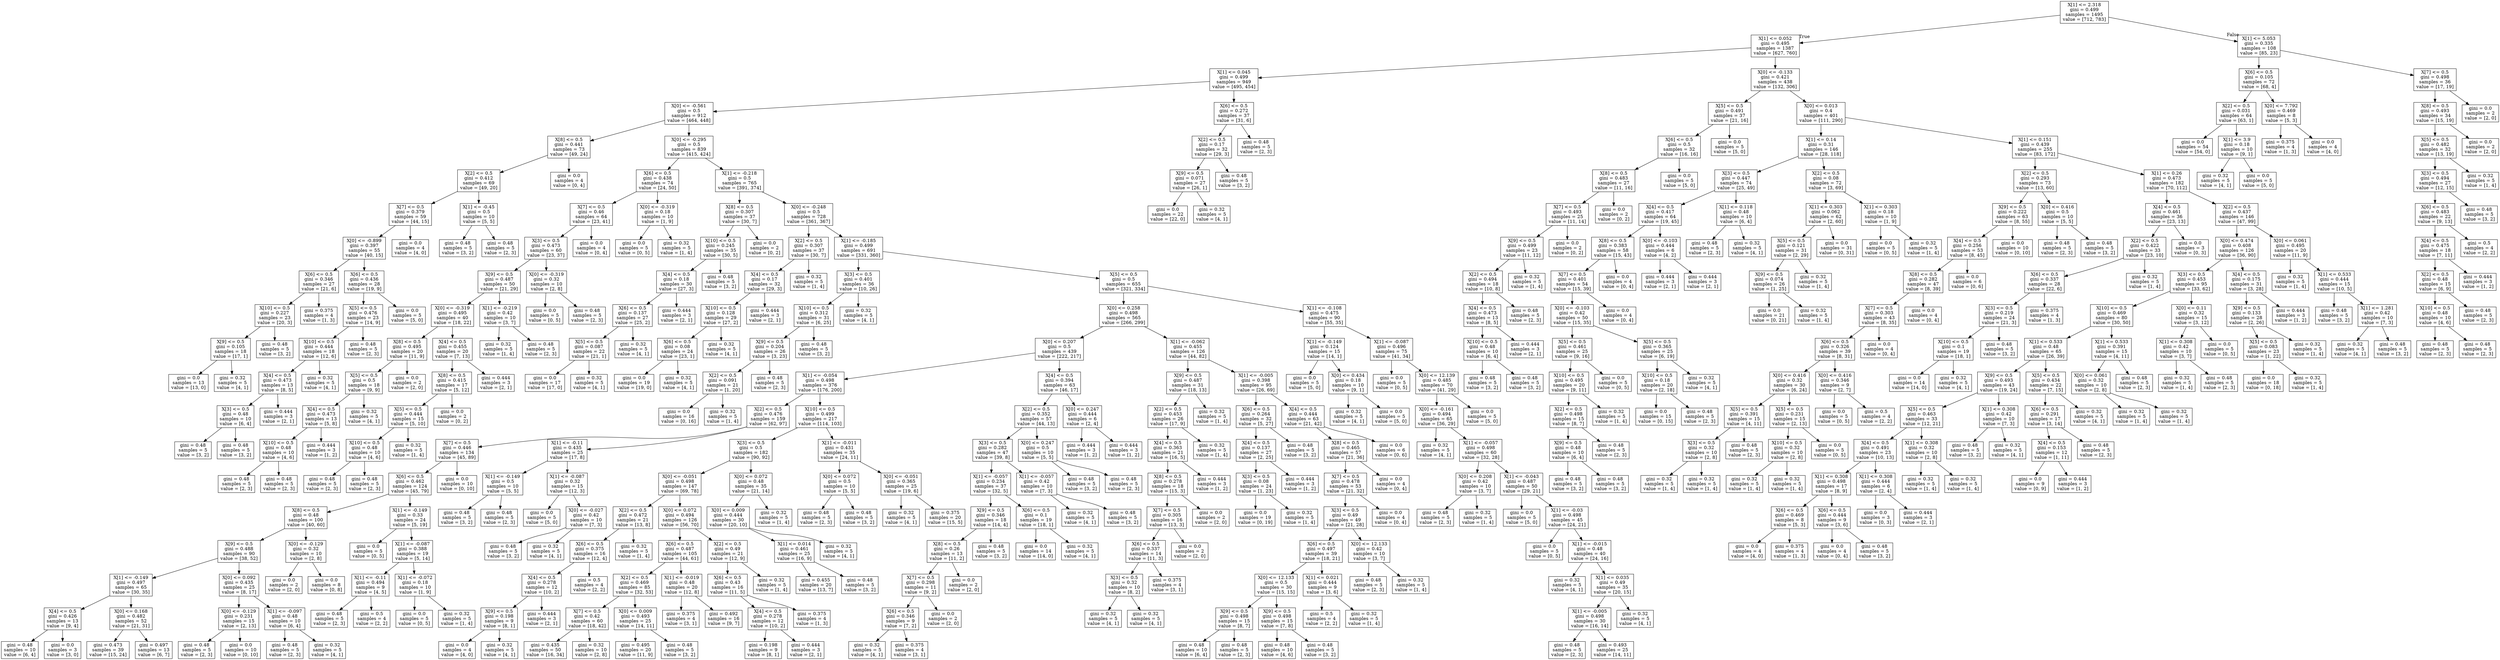 digraph Tree {
node [shape=box] ;
0 [label="X[1] <= 2.318\ngini = 0.499\nsamples = 1495\nvalue = [712, 783]"] ;
1 [label="X[1] <= 0.052\ngini = 0.495\nsamples = 1387\nvalue = [627, 760]"] ;
0 -> 1 [labeldistance=2.5, labelangle=45, headlabel="True"] ;
2 [label="X[1] <= 0.045\ngini = 0.499\nsamples = 949\nvalue = [495, 454]"] ;
1 -> 2 ;
3 [label="X[0] <= -0.561\ngini = 0.5\nsamples = 912\nvalue = [464, 448]"] ;
2 -> 3 ;
4 [label="X[8] <= 0.5\ngini = 0.441\nsamples = 73\nvalue = [49, 24]"] ;
3 -> 4 ;
5 [label="X[2] <= 0.5\ngini = 0.412\nsamples = 69\nvalue = [49, 20]"] ;
4 -> 5 ;
6 [label="X[7] <= 0.5\ngini = 0.379\nsamples = 59\nvalue = [44, 15]"] ;
5 -> 6 ;
7 [label="X[0] <= -0.899\ngini = 0.397\nsamples = 55\nvalue = [40, 15]"] ;
6 -> 7 ;
8 [label="X[6] <= 0.5\ngini = 0.346\nsamples = 27\nvalue = [21, 6]"] ;
7 -> 8 ;
9 [label="X[10] <= 0.5\ngini = 0.227\nsamples = 23\nvalue = [20, 3]"] ;
8 -> 9 ;
10 [label="X[9] <= 0.5\ngini = 0.105\nsamples = 18\nvalue = [17, 1]"] ;
9 -> 10 ;
11 [label="gini = 0.0\nsamples = 13\nvalue = [13, 0]"] ;
10 -> 11 ;
12 [label="gini = 0.32\nsamples = 5\nvalue = [4, 1]"] ;
10 -> 12 ;
13 [label="gini = 0.48\nsamples = 5\nvalue = [3, 2]"] ;
9 -> 13 ;
14 [label="gini = 0.375\nsamples = 4\nvalue = [1, 3]"] ;
8 -> 14 ;
15 [label="X[6] <= 0.5\ngini = 0.436\nsamples = 28\nvalue = [19, 9]"] ;
7 -> 15 ;
16 [label="X[5] <= 0.5\ngini = 0.476\nsamples = 23\nvalue = [14, 9]"] ;
15 -> 16 ;
17 [label="X[10] <= 0.5\ngini = 0.444\nsamples = 18\nvalue = [12, 6]"] ;
16 -> 17 ;
18 [label="X[4] <= 0.5\ngini = 0.473\nsamples = 13\nvalue = [8, 5]"] ;
17 -> 18 ;
19 [label="X[3] <= 0.5\ngini = 0.48\nsamples = 10\nvalue = [6, 4]"] ;
18 -> 19 ;
20 [label="gini = 0.48\nsamples = 5\nvalue = [3, 2]"] ;
19 -> 20 ;
21 [label="gini = 0.48\nsamples = 5\nvalue = [3, 2]"] ;
19 -> 21 ;
22 [label="gini = 0.444\nsamples = 3\nvalue = [2, 1]"] ;
18 -> 22 ;
23 [label="gini = 0.32\nsamples = 5\nvalue = [4, 1]"] ;
17 -> 23 ;
24 [label="gini = 0.48\nsamples = 5\nvalue = [2, 3]"] ;
16 -> 24 ;
25 [label="gini = 0.0\nsamples = 5\nvalue = [5, 0]"] ;
15 -> 25 ;
26 [label="gini = 0.0\nsamples = 4\nvalue = [4, 0]"] ;
6 -> 26 ;
27 [label="X[1] <= -0.45\ngini = 0.5\nsamples = 10\nvalue = [5, 5]"] ;
5 -> 27 ;
28 [label="gini = 0.48\nsamples = 5\nvalue = [3, 2]"] ;
27 -> 28 ;
29 [label="gini = 0.48\nsamples = 5\nvalue = [2, 3]"] ;
27 -> 29 ;
30 [label="gini = 0.0\nsamples = 4\nvalue = [0, 4]"] ;
4 -> 30 ;
31 [label="X[0] <= -0.295\ngini = 0.5\nsamples = 839\nvalue = [415, 424]"] ;
3 -> 31 ;
32 [label="X[6] <= 0.5\ngini = 0.438\nsamples = 74\nvalue = [24, 50]"] ;
31 -> 32 ;
33 [label="X[7] <= 0.5\ngini = 0.46\nsamples = 64\nvalue = [23, 41]"] ;
32 -> 33 ;
34 [label="X[3] <= 0.5\ngini = 0.473\nsamples = 60\nvalue = [23, 37]"] ;
33 -> 34 ;
35 [label="X[9] <= 0.5\ngini = 0.487\nsamples = 50\nvalue = [21, 29]"] ;
34 -> 35 ;
36 [label="X[0] <= -0.319\ngini = 0.495\nsamples = 40\nvalue = [18, 22]"] ;
35 -> 36 ;
37 [label="X[8] <= 0.5\ngini = 0.495\nsamples = 20\nvalue = [11, 9]"] ;
36 -> 37 ;
38 [label="X[5] <= 0.5\ngini = 0.5\nsamples = 18\nvalue = [9, 9]"] ;
37 -> 38 ;
39 [label="X[4] <= 0.5\ngini = 0.473\nsamples = 13\nvalue = [5, 8]"] ;
38 -> 39 ;
40 [label="X[10] <= 0.5\ngini = 0.48\nsamples = 10\nvalue = [4, 6]"] ;
39 -> 40 ;
41 [label="gini = 0.48\nsamples = 5\nvalue = [2, 3]"] ;
40 -> 41 ;
42 [label="gini = 0.48\nsamples = 5\nvalue = [2, 3]"] ;
40 -> 42 ;
43 [label="gini = 0.444\nsamples = 3\nvalue = [1, 2]"] ;
39 -> 43 ;
44 [label="gini = 0.32\nsamples = 5\nvalue = [4, 1]"] ;
38 -> 44 ;
45 [label="gini = 0.0\nsamples = 2\nvalue = [2, 0]"] ;
37 -> 45 ;
46 [label="X[4] <= 0.5\ngini = 0.455\nsamples = 20\nvalue = [7, 13]"] ;
36 -> 46 ;
47 [label="X[8] <= 0.5\ngini = 0.415\nsamples = 17\nvalue = [5, 12]"] ;
46 -> 47 ;
48 [label="X[5] <= 0.5\ngini = 0.444\nsamples = 15\nvalue = [5, 10]"] ;
47 -> 48 ;
49 [label="X[10] <= 0.5\ngini = 0.48\nsamples = 10\nvalue = [4, 6]"] ;
48 -> 49 ;
50 [label="gini = 0.48\nsamples = 5\nvalue = [2, 3]"] ;
49 -> 50 ;
51 [label="gini = 0.48\nsamples = 5\nvalue = [2, 3]"] ;
49 -> 51 ;
52 [label="gini = 0.32\nsamples = 5\nvalue = [1, 4]"] ;
48 -> 52 ;
53 [label="gini = 0.0\nsamples = 2\nvalue = [0, 2]"] ;
47 -> 53 ;
54 [label="gini = 0.444\nsamples = 3\nvalue = [2, 1]"] ;
46 -> 54 ;
55 [label="X[1] <= -0.219\ngini = 0.42\nsamples = 10\nvalue = [3, 7]"] ;
35 -> 55 ;
56 [label="gini = 0.32\nsamples = 5\nvalue = [1, 4]"] ;
55 -> 56 ;
57 [label="gini = 0.48\nsamples = 5\nvalue = [2, 3]"] ;
55 -> 57 ;
58 [label="X[0] <= -0.319\ngini = 0.32\nsamples = 10\nvalue = [2, 8]"] ;
34 -> 58 ;
59 [label="gini = 0.0\nsamples = 5\nvalue = [0, 5]"] ;
58 -> 59 ;
60 [label="gini = 0.48\nsamples = 5\nvalue = [2, 3]"] ;
58 -> 60 ;
61 [label="gini = 0.0\nsamples = 4\nvalue = [0, 4]"] ;
33 -> 61 ;
62 [label="X[0] <= -0.319\ngini = 0.18\nsamples = 10\nvalue = [1, 9]"] ;
32 -> 62 ;
63 [label="gini = 0.0\nsamples = 5\nvalue = [0, 5]"] ;
62 -> 63 ;
64 [label="gini = 0.32\nsamples = 5\nvalue = [1, 4]"] ;
62 -> 64 ;
65 [label="X[1] <= -0.218\ngini = 0.5\nsamples = 765\nvalue = [391, 374]"] ;
31 -> 65 ;
66 [label="X[8] <= 0.5\ngini = 0.307\nsamples = 37\nvalue = [30, 7]"] ;
65 -> 66 ;
67 [label="X[10] <= 0.5\ngini = 0.245\nsamples = 35\nvalue = [30, 5]"] ;
66 -> 67 ;
68 [label="X[4] <= 0.5\ngini = 0.18\nsamples = 30\nvalue = [27, 3]"] ;
67 -> 68 ;
69 [label="X[6] <= 0.5\ngini = 0.137\nsamples = 27\nvalue = [25, 2]"] ;
68 -> 69 ;
70 [label="X[5] <= 0.5\ngini = 0.087\nsamples = 22\nvalue = [21, 1]"] ;
69 -> 70 ;
71 [label="gini = 0.0\nsamples = 17\nvalue = [17, 0]"] ;
70 -> 71 ;
72 [label="gini = 0.32\nsamples = 5\nvalue = [4, 1]"] ;
70 -> 72 ;
73 [label="gini = 0.32\nsamples = 5\nvalue = [4, 1]"] ;
69 -> 73 ;
74 [label="gini = 0.444\nsamples = 3\nvalue = [2, 1]"] ;
68 -> 74 ;
75 [label="gini = 0.48\nsamples = 5\nvalue = [3, 2]"] ;
67 -> 75 ;
76 [label="gini = 0.0\nsamples = 2\nvalue = [0, 2]"] ;
66 -> 76 ;
77 [label="X[0] <= -0.248\ngini = 0.5\nsamples = 728\nvalue = [361, 367]"] ;
65 -> 77 ;
78 [label="X[2] <= 0.5\ngini = 0.307\nsamples = 37\nvalue = [30, 7]"] ;
77 -> 78 ;
79 [label="X[4] <= 0.5\ngini = 0.17\nsamples = 32\nvalue = [29, 3]"] ;
78 -> 79 ;
80 [label="X[10] <= 0.5\ngini = 0.128\nsamples = 29\nvalue = [27, 2]"] ;
79 -> 80 ;
81 [label="X[6] <= 0.5\ngini = 0.08\nsamples = 24\nvalue = [23, 1]"] ;
80 -> 81 ;
82 [label="gini = 0.0\nsamples = 19\nvalue = [19, 0]"] ;
81 -> 82 ;
83 [label="gini = 0.32\nsamples = 5\nvalue = [4, 1]"] ;
81 -> 83 ;
84 [label="gini = 0.32\nsamples = 5\nvalue = [4, 1]"] ;
80 -> 84 ;
85 [label="gini = 0.444\nsamples = 3\nvalue = [2, 1]"] ;
79 -> 85 ;
86 [label="gini = 0.32\nsamples = 5\nvalue = [1, 4]"] ;
78 -> 86 ;
87 [label="X[1] <= -0.185\ngini = 0.499\nsamples = 691\nvalue = [331, 360]"] ;
77 -> 87 ;
88 [label="X[3] <= 0.5\ngini = 0.401\nsamples = 36\nvalue = [10, 26]"] ;
87 -> 88 ;
89 [label="X[10] <= 0.5\ngini = 0.312\nsamples = 31\nvalue = [6, 25]"] ;
88 -> 89 ;
90 [label="X[9] <= 0.5\ngini = 0.204\nsamples = 26\nvalue = [3, 23]"] ;
89 -> 90 ;
91 [label="X[2] <= 0.5\ngini = 0.091\nsamples = 21\nvalue = [1, 20]"] ;
90 -> 91 ;
92 [label="gini = 0.0\nsamples = 16\nvalue = [0, 16]"] ;
91 -> 92 ;
93 [label="gini = 0.32\nsamples = 5\nvalue = [1, 4]"] ;
91 -> 93 ;
94 [label="gini = 0.48\nsamples = 5\nvalue = [2, 3]"] ;
90 -> 94 ;
95 [label="gini = 0.48\nsamples = 5\nvalue = [3, 2]"] ;
89 -> 95 ;
96 [label="gini = 0.32\nsamples = 5\nvalue = [4, 1]"] ;
88 -> 96 ;
97 [label="X[5] <= 0.5\ngini = 0.5\nsamples = 655\nvalue = [321, 334]"] ;
87 -> 97 ;
98 [label="X[0] <= 0.258\ngini = 0.498\nsamples = 565\nvalue = [266, 299]"] ;
97 -> 98 ;
99 [label="X[0] <= 0.207\ngini = 0.5\nsamples = 439\nvalue = [222, 217]"] ;
98 -> 99 ;
100 [label="X[1] <= -0.054\ngini = 0.498\nsamples = 376\nvalue = [176, 200]"] ;
99 -> 100 ;
101 [label="X[2] <= 0.5\ngini = 0.476\nsamples = 159\nvalue = [62, 97]"] ;
100 -> 101 ;
102 [label="X[7] <= 0.5\ngini = 0.446\nsamples = 134\nvalue = [45, 89]"] ;
101 -> 102 ;
103 [label="X[6] <= 0.5\ngini = 0.462\nsamples = 124\nvalue = [45, 79]"] ;
102 -> 103 ;
104 [label="X[8] <= 0.5\ngini = 0.48\nsamples = 100\nvalue = [40, 60]"] ;
103 -> 104 ;
105 [label="X[9] <= 0.5\ngini = 0.488\nsamples = 90\nvalue = [38, 52]"] ;
104 -> 105 ;
106 [label="X[1] <= -0.149\ngini = 0.497\nsamples = 65\nvalue = [30, 35]"] ;
105 -> 106 ;
107 [label="X[4] <= 0.5\ngini = 0.426\nsamples = 13\nvalue = [9, 4]"] ;
106 -> 107 ;
108 [label="gini = 0.48\nsamples = 10\nvalue = [6, 4]"] ;
107 -> 108 ;
109 [label="gini = 0.0\nsamples = 3\nvalue = [3, 0]"] ;
107 -> 109 ;
110 [label="X[0] <= 0.168\ngini = 0.482\nsamples = 52\nvalue = [21, 31]"] ;
106 -> 110 ;
111 [label="gini = 0.473\nsamples = 39\nvalue = [15, 24]"] ;
110 -> 111 ;
112 [label="gini = 0.497\nsamples = 13\nvalue = [6, 7]"] ;
110 -> 112 ;
113 [label="X[0] <= 0.092\ngini = 0.435\nsamples = 25\nvalue = [8, 17]"] ;
105 -> 113 ;
114 [label="X[0] <= -0.129\ngini = 0.231\nsamples = 15\nvalue = [2, 13]"] ;
113 -> 114 ;
115 [label="gini = 0.48\nsamples = 5\nvalue = [2, 3]"] ;
114 -> 115 ;
116 [label="gini = 0.0\nsamples = 10\nvalue = [0, 10]"] ;
114 -> 116 ;
117 [label="X[1] <= -0.097\ngini = 0.48\nsamples = 10\nvalue = [6, 4]"] ;
113 -> 117 ;
118 [label="gini = 0.48\nsamples = 5\nvalue = [2, 3]"] ;
117 -> 118 ;
119 [label="gini = 0.32\nsamples = 5\nvalue = [4, 1]"] ;
117 -> 119 ;
120 [label="X[0] <= -0.129\ngini = 0.32\nsamples = 10\nvalue = [2, 8]"] ;
104 -> 120 ;
121 [label="gini = 0.0\nsamples = 2\nvalue = [2, 0]"] ;
120 -> 121 ;
122 [label="gini = 0.0\nsamples = 8\nvalue = [0, 8]"] ;
120 -> 122 ;
123 [label="X[1] <= -0.149\ngini = 0.33\nsamples = 24\nvalue = [5, 19]"] ;
103 -> 123 ;
124 [label="gini = 0.0\nsamples = 5\nvalue = [0, 5]"] ;
123 -> 124 ;
125 [label="X[1] <= -0.087\ngini = 0.388\nsamples = 19\nvalue = [5, 14]"] ;
123 -> 125 ;
126 [label="X[1] <= -0.11\ngini = 0.494\nsamples = 9\nvalue = [4, 5]"] ;
125 -> 126 ;
127 [label="gini = 0.48\nsamples = 5\nvalue = [2, 3]"] ;
126 -> 127 ;
128 [label="gini = 0.5\nsamples = 4\nvalue = [2, 2]"] ;
126 -> 128 ;
129 [label="X[1] <= -0.072\ngini = 0.18\nsamples = 10\nvalue = [1, 9]"] ;
125 -> 129 ;
130 [label="gini = 0.0\nsamples = 5\nvalue = [0, 5]"] ;
129 -> 130 ;
131 [label="gini = 0.32\nsamples = 5\nvalue = [1, 4]"] ;
129 -> 131 ;
132 [label="gini = 0.0\nsamples = 10\nvalue = [0, 10]"] ;
102 -> 132 ;
133 [label="X[1] <= -0.11\ngini = 0.435\nsamples = 25\nvalue = [17, 8]"] ;
101 -> 133 ;
134 [label="X[1] <= -0.149\ngini = 0.5\nsamples = 10\nvalue = [5, 5]"] ;
133 -> 134 ;
135 [label="gini = 0.48\nsamples = 5\nvalue = [3, 2]"] ;
134 -> 135 ;
136 [label="gini = 0.48\nsamples = 5\nvalue = [2, 3]"] ;
134 -> 136 ;
137 [label="X[1] <= -0.087\ngini = 0.32\nsamples = 15\nvalue = [12, 3]"] ;
133 -> 137 ;
138 [label="gini = 0.0\nsamples = 5\nvalue = [5, 0]"] ;
137 -> 138 ;
139 [label="X[0] <= -0.027\ngini = 0.42\nsamples = 10\nvalue = [7, 3]"] ;
137 -> 139 ;
140 [label="gini = 0.48\nsamples = 5\nvalue = [3, 2]"] ;
139 -> 140 ;
141 [label="gini = 0.32\nsamples = 5\nvalue = [4, 1]"] ;
139 -> 141 ;
142 [label="X[10] <= 0.5\ngini = 0.499\nsamples = 217\nvalue = [114, 103]"] ;
100 -> 142 ;
143 [label="X[3] <= 0.5\ngini = 0.5\nsamples = 182\nvalue = [90, 92]"] ;
142 -> 143 ;
144 [label="X[0] <= -0.051\ngini = 0.498\nsamples = 147\nvalue = [69, 78]"] ;
143 -> 144 ;
145 [label="X[2] <= 0.5\ngini = 0.472\nsamples = 21\nvalue = [13, 8]"] ;
144 -> 145 ;
146 [label="X[6] <= 0.5\ngini = 0.375\nsamples = 16\nvalue = [12, 4]"] ;
145 -> 146 ;
147 [label="X[4] <= 0.5\ngini = 0.278\nsamples = 12\nvalue = [10, 2]"] ;
146 -> 147 ;
148 [label="X[9] <= 0.5\ngini = 0.198\nsamples = 9\nvalue = [8, 1]"] ;
147 -> 148 ;
149 [label="gini = 0.0\nsamples = 4\nvalue = [4, 0]"] ;
148 -> 149 ;
150 [label="gini = 0.32\nsamples = 5\nvalue = [4, 1]"] ;
148 -> 150 ;
151 [label="gini = 0.444\nsamples = 3\nvalue = [2, 1]"] ;
147 -> 151 ;
152 [label="gini = 0.5\nsamples = 4\nvalue = [2, 2]"] ;
146 -> 152 ;
153 [label="gini = 0.32\nsamples = 5\nvalue = [1, 4]"] ;
145 -> 153 ;
154 [label="X[0] <= 0.072\ngini = 0.494\nsamples = 126\nvalue = [56, 70]"] ;
144 -> 154 ;
155 [label="X[6] <= 0.5\ngini = 0.487\nsamples = 105\nvalue = [44, 61]"] ;
154 -> 155 ;
156 [label="X[2] <= 0.5\ngini = 0.469\nsamples = 85\nvalue = [32, 53]"] ;
155 -> 156 ;
157 [label="X[7] <= 0.5\ngini = 0.42\nsamples = 60\nvalue = [18, 42]"] ;
156 -> 157 ;
158 [label="gini = 0.435\nsamples = 50\nvalue = [16, 34]"] ;
157 -> 158 ;
159 [label="gini = 0.32\nsamples = 10\nvalue = [2, 8]"] ;
157 -> 159 ;
160 [label="X[0] <= 0.009\ngini = 0.493\nsamples = 25\nvalue = [14, 11]"] ;
156 -> 160 ;
161 [label="gini = 0.495\nsamples = 20\nvalue = [11, 9]"] ;
160 -> 161 ;
162 [label="gini = 0.48\nsamples = 5\nvalue = [3, 2]"] ;
160 -> 162 ;
163 [label="X[1] <= -0.019\ngini = 0.48\nsamples = 20\nvalue = [12, 8]"] ;
155 -> 163 ;
164 [label="gini = 0.375\nsamples = 4\nvalue = [3, 1]"] ;
163 -> 164 ;
165 [label="gini = 0.492\nsamples = 16\nvalue = [9, 7]"] ;
163 -> 165 ;
166 [label="X[2] <= 0.5\ngini = 0.49\nsamples = 21\nvalue = [12, 9]"] ;
154 -> 166 ;
167 [label="X[6] <= 0.5\ngini = 0.43\nsamples = 16\nvalue = [11, 5]"] ;
166 -> 167 ;
168 [label="X[4] <= 0.5\ngini = 0.278\nsamples = 12\nvalue = [10, 2]"] ;
167 -> 168 ;
169 [label="gini = 0.198\nsamples = 9\nvalue = [8, 1]"] ;
168 -> 169 ;
170 [label="gini = 0.444\nsamples = 3\nvalue = [2, 1]"] ;
168 -> 170 ;
171 [label="gini = 0.375\nsamples = 4\nvalue = [1, 3]"] ;
167 -> 171 ;
172 [label="gini = 0.32\nsamples = 5\nvalue = [1, 4]"] ;
166 -> 172 ;
173 [label="X[0] <= 0.072\ngini = 0.48\nsamples = 35\nvalue = [21, 14]"] ;
143 -> 173 ;
174 [label="X[0] <= 0.009\ngini = 0.444\nsamples = 30\nvalue = [20, 10]"] ;
173 -> 174 ;
175 [label="X[1] <= 0.014\ngini = 0.461\nsamples = 25\nvalue = [16, 9]"] ;
174 -> 175 ;
176 [label="gini = 0.455\nsamples = 20\nvalue = [13, 7]"] ;
175 -> 176 ;
177 [label="gini = 0.48\nsamples = 5\nvalue = [3, 2]"] ;
175 -> 177 ;
178 [label="gini = 0.32\nsamples = 5\nvalue = [4, 1]"] ;
174 -> 178 ;
179 [label="gini = 0.32\nsamples = 5\nvalue = [1, 4]"] ;
173 -> 179 ;
180 [label="X[1] <= -0.011\ngini = 0.431\nsamples = 35\nvalue = [24, 11]"] ;
142 -> 180 ;
181 [label="X[0] <= 0.072\ngini = 0.5\nsamples = 10\nvalue = [5, 5]"] ;
180 -> 181 ;
182 [label="gini = 0.48\nsamples = 5\nvalue = [2, 3]"] ;
181 -> 182 ;
183 [label="gini = 0.48\nsamples = 5\nvalue = [3, 2]"] ;
181 -> 183 ;
184 [label="X[0] <= -0.051\ngini = 0.365\nsamples = 25\nvalue = [19, 6]"] ;
180 -> 184 ;
185 [label="gini = 0.32\nsamples = 5\nvalue = [4, 1]"] ;
184 -> 185 ;
186 [label="gini = 0.375\nsamples = 20\nvalue = [15, 5]"] ;
184 -> 186 ;
187 [label="X[4] <= 0.5\ngini = 0.394\nsamples = 63\nvalue = [46, 17]"] ;
99 -> 187 ;
188 [label="X[2] <= 0.5\ngini = 0.352\nsamples = 57\nvalue = [44, 13]"] ;
187 -> 188 ;
189 [label="X[3] <= 0.5\ngini = 0.282\nsamples = 47\nvalue = [39, 8]"] ;
188 -> 189 ;
190 [label="X[1] <= -0.057\ngini = 0.234\nsamples = 37\nvalue = [32, 5]"] ;
189 -> 190 ;
191 [label="X[9] <= 0.5\ngini = 0.346\nsamples = 18\nvalue = [14, 4]"] ;
190 -> 191 ;
192 [label="X[8] <= 0.5\ngini = 0.26\nsamples = 13\nvalue = [11, 2]"] ;
191 -> 192 ;
193 [label="X[7] <= 0.5\ngini = 0.298\nsamples = 11\nvalue = [9, 2]"] ;
192 -> 193 ;
194 [label="X[6] <= 0.5\ngini = 0.346\nsamples = 9\nvalue = [7, 2]"] ;
193 -> 194 ;
195 [label="gini = 0.32\nsamples = 5\nvalue = [4, 1]"] ;
194 -> 195 ;
196 [label="gini = 0.375\nsamples = 4\nvalue = [3, 1]"] ;
194 -> 196 ;
197 [label="gini = 0.0\nsamples = 2\nvalue = [2, 0]"] ;
193 -> 197 ;
198 [label="gini = 0.0\nsamples = 2\nvalue = [2, 0]"] ;
192 -> 198 ;
199 [label="gini = 0.48\nsamples = 5\nvalue = [3, 2]"] ;
191 -> 199 ;
200 [label="X[6] <= 0.5\ngini = 0.1\nsamples = 19\nvalue = [18, 1]"] ;
190 -> 200 ;
201 [label="gini = 0.0\nsamples = 14\nvalue = [14, 0]"] ;
200 -> 201 ;
202 [label="gini = 0.32\nsamples = 5\nvalue = [4, 1]"] ;
200 -> 202 ;
203 [label="X[1] <= -0.057\ngini = 0.42\nsamples = 10\nvalue = [7, 3]"] ;
189 -> 203 ;
204 [label="gini = 0.32\nsamples = 5\nvalue = [4, 1]"] ;
203 -> 204 ;
205 [label="gini = 0.48\nsamples = 5\nvalue = [3, 2]"] ;
203 -> 205 ;
206 [label="X[0] <= 0.247\ngini = 0.5\nsamples = 10\nvalue = [5, 5]"] ;
188 -> 206 ;
207 [label="gini = 0.48\nsamples = 5\nvalue = [3, 2]"] ;
206 -> 207 ;
208 [label="gini = 0.48\nsamples = 5\nvalue = [2, 3]"] ;
206 -> 208 ;
209 [label="X[0] <= 0.247\ngini = 0.444\nsamples = 6\nvalue = [2, 4]"] ;
187 -> 209 ;
210 [label="gini = 0.444\nsamples = 3\nvalue = [1, 2]"] ;
209 -> 210 ;
211 [label="gini = 0.444\nsamples = 3\nvalue = [1, 2]"] ;
209 -> 211 ;
212 [label="X[1] <= -0.062\ngini = 0.455\nsamples = 126\nvalue = [44, 82]"] ;
98 -> 212 ;
213 [label="X[9] <= 0.5\ngini = 0.487\nsamples = 31\nvalue = [18, 13]"] ;
212 -> 213 ;
214 [label="X[2] <= 0.5\ngini = 0.453\nsamples = 26\nvalue = [17, 9]"] ;
213 -> 214 ;
215 [label="X[4] <= 0.5\ngini = 0.363\nsamples = 21\nvalue = [16, 5]"] ;
214 -> 215 ;
216 [label="X[8] <= 0.5\ngini = 0.278\nsamples = 18\nvalue = [15, 3]"] ;
215 -> 216 ;
217 [label="X[7] <= 0.5\ngini = 0.305\nsamples = 16\nvalue = [13, 3]"] ;
216 -> 217 ;
218 [label="X[6] <= 0.5\ngini = 0.337\nsamples = 14\nvalue = [11, 3]"] ;
217 -> 218 ;
219 [label="X[3] <= 0.5\ngini = 0.32\nsamples = 10\nvalue = [8, 2]"] ;
218 -> 219 ;
220 [label="gini = 0.32\nsamples = 5\nvalue = [4, 1]"] ;
219 -> 220 ;
221 [label="gini = 0.32\nsamples = 5\nvalue = [4, 1]"] ;
219 -> 221 ;
222 [label="gini = 0.375\nsamples = 4\nvalue = [3, 1]"] ;
218 -> 222 ;
223 [label="gini = 0.0\nsamples = 2\nvalue = [2, 0]"] ;
217 -> 223 ;
224 [label="gini = 0.0\nsamples = 2\nvalue = [2, 0]"] ;
216 -> 224 ;
225 [label="gini = 0.444\nsamples = 3\nvalue = [1, 2]"] ;
215 -> 225 ;
226 [label="gini = 0.32\nsamples = 5\nvalue = [1, 4]"] ;
214 -> 226 ;
227 [label="gini = 0.32\nsamples = 5\nvalue = [1, 4]"] ;
213 -> 227 ;
228 [label="X[1] <= -0.005\ngini = 0.398\nsamples = 95\nvalue = [26, 69]"] ;
212 -> 228 ;
229 [label="X[6] <= 0.5\ngini = 0.264\nsamples = 32\nvalue = [5, 27]"] ;
228 -> 229 ;
230 [label="X[4] <= 0.5\ngini = 0.137\nsamples = 27\nvalue = [2, 25]"] ;
229 -> 230 ;
231 [label="X[3] <= 0.5\ngini = 0.08\nsamples = 24\nvalue = [1, 23]"] ;
230 -> 231 ;
232 [label="gini = 0.0\nsamples = 19\nvalue = [0, 19]"] ;
231 -> 232 ;
233 [label="gini = 0.32\nsamples = 5\nvalue = [1, 4]"] ;
231 -> 233 ;
234 [label="gini = 0.444\nsamples = 3\nvalue = [1, 2]"] ;
230 -> 234 ;
235 [label="gini = 0.48\nsamples = 5\nvalue = [3, 2]"] ;
229 -> 235 ;
236 [label="X[4] <= 0.5\ngini = 0.444\nsamples = 63\nvalue = [21, 42]"] ;
228 -> 236 ;
237 [label="X[8] <= 0.5\ngini = 0.465\nsamples = 57\nvalue = [21, 36]"] ;
236 -> 237 ;
238 [label="X[7] <= 0.5\ngini = 0.478\nsamples = 53\nvalue = [21, 32]"] ;
237 -> 238 ;
239 [label="X[3] <= 0.5\ngini = 0.49\nsamples = 49\nvalue = [21, 28]"] ;
238 -> 239 ;
240 [label="X[6] <= 0.5\ngini = 0.497\nsamples = 39\nvalue = [18, 21]"] ;
239 -> 240 ;
241 [label="X[0] <= 12.133\ngini = 0.5\nsamples = 30\nvalue = [15, 15]"] ;
240 -> 241 ;
242 [label="X[9] <= 0.5\ngini = 0.498\nsamples = 15\nvalue = [8, 7]"] ;
241 -> 242 ;
243 [label="gini = 0.48\nsamples = 10\nvalue = [6, 4]"] ;
242 -> 243 ;
244 [label="gini = 0.48\nsamples = 5\nvalue = [2, 3]"] ;
242 -> 244 ;
245 [label="X[9] <= 0.5\ngini = 0.498\nsamples = 15\nvalue = [7, 8]"] ;
241 -> 245 ;
246 [label="gini = 0.48\nsamples = 10\nvalue = [4, 6]"] ;
245 -> 246 ;
247 [label="gini = 0.48\nsamples = 5\nvalue = [3, 2]"] ;
245 -> 247 ;
248 [label="X[1] <= 0.021\ngini = 0.444\nsamples = 9\nvalue = [3, 6]"] ;
240 -> 248 ;
249 [label="gini = 0.5\nsamples = 4\nvalue = [2, 2]"] ;
248 -> 249 ;
250 [label="gini = 0.32\nsamples = 5\nvalue = [1, 4]"] ;
248 -> 250 ;
251 [label="X[0] <= 12.133\ngini = 0.42\nsamples = 10\nvalue = [3, 7]"] ;
239 -> 251 ;
252 [label="gini = 0.48\nsamples = 5\nvalue = [2, 3]"] ;
251 -> 252 ;
253 [label="gini = 0.32\nsamples = 5\nvalue = [1, 4]"] ;
251 -> 253 ;
254 [label="gini = 0.0\nsamples = 4\nvalue = [0, 4]"] ;
238 -> 254 ;
255 [label="gini = 0.0\nsamples = 4\nvalue = [0, 4]"] ;
237 -> 255 ;
256 [label="gini = 0.0\nsamples = 6\nvalue = [0, 6]"] ;
236 -> 256 ;
257 [label="X[1] <= -0.108\ngini = 0.475\nsamples = 90\nvalue = [55, 35]"] ;
97 -> 257 ;
258 [label="X[1] <= -0.149\ngini = 0.124\nsamples = 15\nvalue = [14, 1]"] ;
257 -> 258 ;
259 [label="gini = 0.0\nsamples = 5\nvalue = [5, 0]"] ;
258 -> 259 ;
260 [label="X[0] <= 0.434\ngini = 0.18\nsamples = 10\nvalue = [9, 1]"] ;
258 -> 260 ;
261 [label="gini = 0.32\nsamples = 5\nvalue = [4, 1]"] ;
260 -> 261 ;
262 [label="gini = 0.0\nsamples = 5\nvalue = [5, 0]"] ;
260 -> 262 ;
263 [label="X[1] <= -0.087\ngini = 0.496\nsamples = 75\nvalue = [41, 34]"] ;
257 -> 263 ;
264 [label="gini = 0.0\nsamples = 5\nvalue = [0, 5]"] ;
263 -> 264 ;
265 [label="X[0] <= 12.139\ngini = 0.485\nsamples = 70\nvalue = [41, 29]"] ;
263 -> 265 ;
266 [label="X[0] <= -0.161\ngini = 0.494\nsamples = 65\nvalue = [36, 29]"] ;
265 -> 266 ;
267 [label="gini = 0.32\nsamples = 5\nvalue = [4, 1]"] ;
266 -> 267 ;
268 [label="X[1] <= -0.057\ngini = 0.498\nsamples = 60\nvalue = [32, 28]"] ;
266 -> 268 ;
269 [label="X[0] <= 0.208\ngini = 0.42\nsamples = 10\nvalue = [3, 7]"] ;
268 -> 269 ;
270 [label="gini = 0.48\nsamples = 5\nvalue = [2, 3]"] ;
269 -> 270 ;
271 [label="gini = 0.32\nsamples = 5\nvalue = [1, 4]"] ;
269 -> 271 ;
272 [label="X[1] <= -0.043\ngini = 0.487\nsamples = 50\nvalue = [29, 21]"] ;
268 -> 272 ;
273 [label="gini = 0.0\nsamples = 5\nvalue = [5, 0]"] ;
272 -> 273 ;
274 [label="X[1] <= -0.03\ngini = 0.498\nsamples = 45\nvalue = [24, 21]"] ;
272 -> 274 ;
275 [label="gini = 0.0\nsamples = 5\nvalue = [0, 5]"] ;
274 -> 275 ;
276 [label="X[1] <= -0.015\ngini = 0.48\nsamples = 40\nvalue = [24, 16]"] ;
274 -> 276 ;
277 [label="gini = 0.32\nsamples = 5\nvalue = [4, 1]"] ;
276 -> 277 ;
278 [label="X[1] <= 0.035\ngini = 0.49\nsamples = 35\nvalue = [20, 15]"] ;
276 -> 278 ;
279 [label="X[1] <= -0.005\ngini = 0.498\nsamples = 30\nvalue = [16, 14]"] ;
278 -> 279 ;
280 [label="gini = 0.48\nsamples = 5\nvalue = [2, 3]"] ;
279 -> 280 ;
281 [label="gini = 0.493\nsamples = 25\nvalue = [14, 11]"] ;
279 -> 281 ;
282 [label="gini = 0.32\nsamples = 5\nvalue = [4, 1]"] ;
278 -> 282 ;
283 [label="gini = 0.0\nsamples = 5\nvalue = [5, 0]"] ;
265 -> 283 ;
284 [label="X[6] <= 0.5\ngini = 0.272\nsamples = 37\nvalue = [31, 6]"] ;
2 -> 284 ;
285 [label="X[2] <= 0.5\ngini = 0.17\nsamples = 32\nvalue = [29, 3]"] ;
284 -> 285 ;
286 [label="X[9] <= 0.5\ngini = 0.071\nsamples = 27\nvalue = [26, 1]"] ;
285 -> 286 ;
287 [label="gini = 0.0\nsamples = 22\nvalue = [22, 0]"] ;
286 -> 287 ;
288 [label="gini = 0.32\nsamples = 5\nvalue = [4, 1]"] ;
286 -> 288 ;
289 [label="gini = 0.48\nsamples = 5\nvalue = [3, 2]"] ;
285 -> 289 ;
290 [label="gini = 0.48\nsamples = 5\nvalue = [2, 3]"] ;
284 -> 290 ;
291 [label="X[0] <= -0.133\ngini = 0.421\nsamples = 438\nvalue = [132, 306]"] ;
1 -> 291 ;
292 [label="X[5] <= 0.5\ngini = 0.491\nsamples = 37\nvalue = [21, 16]"] ;
291 -> 292 ;
293 [label="X[6] <= 0.5\ngini = 0.5\nsamples = 32\nvalue = [16, 16]"] ;
292 -> 293 ;
294 [label="X[8] <= 0.5\ngini = 0.483\nsamples = 27\nvalue = [11, 16]"] ;
293 -> 294 ;
295 [label="X[7] <= 0.5\ngini = 0.493\nsamples = 25\nvalue = [11, 14]"] ;
294 -> 295 ;
296 [label="X[9] <= 0.5\ngini = 0.499\nsamples = 23\nvalue = [11, 12]"] ;
295 -> 296 ;
297 [label="X[2] <= 0.5\ngini = 0.494\nsamples = 18\nvalue = [10, 8]"] ;
296 -> 297 ;
298 [label="X[4] <= 0.5\ngini = 0.473\nsamples = 13\nvalue = [8, 5]"] ;
297 -> 298 ;
299 [label="X[10] <= 0.5\ngini = 0.48\nsamples = 10\nvalue = [6, 4]"] ;
298 -> 299 ;
300 [label="gini = 0.48\nsamples = 5\nvalue = [3, 2]"] ;
299 -> 300 ;
301 [label="gini = 0.48\nsamples = 5\nvalue = [3, 2]"] ;
299 -> 301 ;
302 [label="gini = 0.444\nsamples = 3\nvalue = [2, 1]"] ;
298 -> 302 ;
303 [label="gini = 0.48\nsamples = 5\nvalue = [2, 3]"] ;
297 -> 303 ;
304 [label="gini = 0.32\nsamples = 5\nvalue = [1, 4]"] ;
296 -> 304 ;
305 [label="gini = 0.0\nsamples = 2\nvalue = [0, 2]"] ;
295 -> 305 ;
306 [label="gini = 0.0\nsamples = 2\nvalue = [0, 2]"] ;
294 -> 306 ;
307 [label="gini = 0.0\nsamples = 5\nvalue = [5, 0]"] ;
293 -> 307 ;
308 [label="gini = 0.0\nsamples = 5\nvalue = [5, 0]"] ;
292 -> 308 ;
309 [label="X[0] <= 0.013\ngini = 0.4\nsamples = 401\nvalue = [111, 290]"] ;
291 -> 309 ;
310 [label="X[1] <= 0.14\ngini = 0.31\nsamples = 146\nvalue = [28, 118]"] ;
309 -> 310 ;
311 [label="X[3] <= 0.5\ngini = 0.447\nsamples = 74\nvalue = [25, 49]"] ;
310 -> 311 ;
312 [label="X[4] <= 0.5\ngini = 0.417\nsamples = 64\nvalue = [19, 45]"] ;
311 -> 312 ;
313 [label="X[8] <= 0.5\ngini = 0.383\nsamples = 58\nvalue = [15, 43]"] ;
312 -> 313 ;
314 [label="X[7] <= 0.5\ngini = 0.401\nsamples = 54\nvalue = [15, 39]"] ;
313 -> 314 ;
315 [label="X[0] <= -0.103\ngini = 0.42\nsamples = 50\nvalue = [15, 35]"] ;
314 -> 315 ;
316 [label="X[5] <= 0.5\ngini = 0.461\nsamples = 25\nvalue = [9, 16]"] ;
315 -> 316 ;
317 [label="X[10] <= 0.5\ngini = 0.495\nsamples = 20\nvalue = [9, 11]"] ;
316 -> 317 ;
318 [label="X[2] <= 0.5\ngini = 0.498\nsamples = 15\nvalue = [8, 7]"] ;
317 -> 318 ;
319 [label="X[9] <= 0.5\ngini = 0.48\nsamples = 10\nvalue = [6, 4]"] ;
318 -> 319 ;
320 [label="gini = 0.48\nsamples = 5\nvalue = [3, 2]"] ;
319 -> 320 ;
321 [label="gini = 0.48\nsamples = 5\nvalue = [3, 2]"] ;
319 -> 321 ;
322 [label="gini = 0.48\nsamples = 5\nvalue = [2, 3]"] ;
318 -> 322 ;
323 [label="gini = 0.32\nsamples = 5\nvalue = [1, 4]"] ;
317 -> 323 ;
324 [label="gini = 0.0\nsamples = 5\nvalue = [0, 5]"] ;
316 -> 324 ;
325 [label="X[5] <= 0.5\ngini = 0.365\nsamples = 25\nvalue = [6, 19]"] ;
315 -> 325 ;
326 [label="X[10] <= 0.5\ngini = 0.18\nsamples = 20\nvalue = [2, 18]"] ;
325 -> 326 ;
327 [label="gini = 0.0\nsamples = 15\nvalue = [0, 15]"] ;
326 -> 327 ;
328 [label="gini = 0.48\nsamples = 5\nvalue = [2, 3]"] ;
326 -> 328 ;
329 [label="gini = 0.32\nsamples = 5\nvalue = [4, 1]"] ;
325 -> 329 ;
330 [label="gini = 0.0\nsamples = 4\nvalue = [0, 4]"] ;
314 -> 330 ;
331 [label="gini = 0.0\nsamples = 4\nvalue = [0, 4]"] ;
313 -> 331 ;
332 [label="X[0] <= -0.103\ngini = 0.444\nsamples = 6\nvalue = [4, 2]"] ;
312 -> 332 ;
333 [label="gini = 0.444\nsamples = 3\nvalue = [2, 1]"] ;
332 -> 333 ;
334 [label="gini = 0.444\nsamples = 3\nvalue = [2, 1]"] ;
332 -> 334 ;
335 [label="X[1] <= 0.118\ngini = 0.48\nsamples = 10\nvalue = [6, 4]"] ;
311 -> 335 ;
336 [label="gini = 0.48\nsamples = 5\nvalue = [2, 3]"] ;
335 -> 336 ;
337 [label="gini = 0.32\nsamples = 5\nvalue = [4, 1]"] ;
335 -> 337 ;
338 [label="X[2] <= 0.5\ngini = 0.08\nsamples = 72\nvalue = [3, 69]"] ;
310 -> 338 ;
339 [label="X[1] <= 0.303\ngini = 0.062\nsamples = 62\nvalue = [2, 60]"] ;
338 -> 339 ;
340 [label="X[5] <= 0.5\ngini = 0.121\nsamples = 31\nvalue = [2, 29]"] ;
339 -> 340 ;
341 [label="X[9] <= 0.5\ngini = 0.074\nsamples = 26\nvalue = [1, 25]"] ;
340 -> 341 ;
342 [label="gini = 0.0\nsamples = 21\nvalue = [0, 21]"] ;
341 -> 342 ;
343 [label="gini = 0.32\nsamples = 5\nvalue = [1, 4]"] ;
341 -> 343 ;
344 [label="gini = 0.32\nsamples = 5\nvalue = [1, 4]"] ;
340 -> 344 ;
345 [label="gini = 0.0\nsamples = 31\nvalue = [0, 31]"] ;
339 -> 345 ;
346 [label="X[1] <= 0.303\ngini = 0.18\nsamples = 10\nvalue = [1, 9]"] ;
338 -> 346 ;
347 [label="gini = 0.0\nsamples = 5\nvalue = [0, 5]"] ;
346 -> 347 ;
348 [label="gini = 0.32\nsamples = 5\nvalue = [1, 4]"] ;
346 -> 348 ;
349 [label="X[1] <= 0.151\ngini = 0.439\nsamples = 255\nvalue = [83, 172]"] ;
309 -> 349 ;
350 [label="X[2] <= 0.5\ngini = 0.293\nsamples = 73\nvalue = [13, 60]"] ;
349 -> 350 ;
351 [label="X[9] <= 0.5\ngini = 0.222\nsamples = 63\nvalue = [8, 55]"] ;
350 -> 351 ;
352 [label="X[4] <= 0.5\ngini = 0.256\nsamples = 53\nvalue = [8, 45]"] ;
351 -> 352 ;
353 [label="X[8] <= 0.5\ngini = 0.282\nsamples = 47\nvalue = [8, 39]"] ;
352 -> 353 ;
354 [label="X[7] <= 0.5\ngini = 0.303\nsamples = 43\nvalue = [8, 35]"] ;
353 -> 354 ;
355 [label="X[6] <= 0.5\ngini = 0.326\nsamples = 39\nvalue = [8, 31]"] ;
354 -> 355 ;
356 [label="X[0] <= 0.416\ngini = 0.32\nsamples = 30\nvalue = [6, 24]"] ;
355 -> 356 ;
357 [label="X[5] <= 0.5\ngini = 0.391\nsamples = 15\nvalue = [4, 11]"] ;
356 -> 357 ;
358 [label="X[3] <= 0.5\ngini = 0.32\nsamples = 10\nvalue = [2, 8]"] ;
357 -> 358 ;
359 [label="gini = 0.32\nsamples = 5\nvalue = [1, 4]"] ;
358 -> 359 ;
360 [label="gini = 0.32\nsamples = 5\nvalue = [1, 4]"] ;
358 -> 360 ;
361 [label="gini = 0.48\nsamples = 5\nvalue = [2, 3]"] ;
357 -> 361 ;
362 [label="X[5] <= 0.5\ngini = 0.231\nsamples = 15\nvalue = [2, 13]"] ;
356 -> 362 ;
363 [label="X[10] <= 0.5\ngini = 0.32\nsamples = 10\nvalue = [2, 8]"] ;
362 -> 363 ;
364 [label="gini = 0.32\nsamples = 5\nvalue = [1, 4]"] ;
363 -> 364 ;
365 [label="gini = 0.32\nsamples = 5\nvalue = [1, 4]"] ;
363 -> 365 ;
366 [label="gini = 0.0\nsamples = 5\nvalue = [0, 5]"] ;
362 -> 366 ;
367 [label="X[0] <= 0.416\ngini = 0.346\nsamples = 9\nvalue = [2, 7]"] ;
355 -> 367 ;
368 [label="gini = 0.0\nsamples = 5\nvalue = [0, 5]"] ;
367 -> 368 ;
369 [label="gini = 0.5\nsamples = 4\nvalue = [2, 2]"] ;
367 -> 369 ;
370 [label="gini = 0.0\nsamples = 4\nvalue = [0, 4]"] ;
354 -> 370 ;
371 [label="gini = 0.0\nsamples = 4\nvalue = [0, 4]"] ;
353 -> 371 ;
372 [label="gini = 0.0\nsamples = 6\nvalue = [0, 6]"] ;
352 -> 372 ;
373 [label="gini = 0.0\nsamples = 10\nvalue = [0, 10]"] ;
351 -> 373 ;
374 [label="X[0] <= 0.416\ngini = 0.5\nsamples = 10\nvalue = [5, 5]"] ;
350 -> 374 ;
375 [label="gini = 0.48\nsamples = 5\nvalue = [2, 3]"] ;
374 -> 375 ;
376 [label="gini = 0.48\nsamples = 5\nvalue = [3, 2]"] ;
374 -> 376 ;
377 [label="X[1] <= 0.26\ngini = 0.473\nsamples = 182\nvalue = [70, 112]"] ;
349 -> 377 ;
378 [label="X[4] <= 0.5\ngini = 0.461\nsamples = 36\nvalue = [23, 13]"] ;
377 -> 378 ;
379 [label="X[2] <= 0.5\ngini = 0.422\nsamples = 33\nvalue = [23, 10]"] ;
378 -> 379 ;
380 [label="X[6] <= 0.5\ngini = 0.337\nsamples = 28\nvalue = [22, 6]"] ;
379 -> 380 ;
381 [label="X[3] <= 0.5\ngini = 0.219\nsamples = 24\nvalue = [21, 3]"] ;
380 -> 381 ;
382 [label="X[10] <= 0.5\ngini = 0.1\nsamples = 19\nvalue = [18, 1]"] ;
381 -> 382 ;
383 [label="gini = 0.0\nsamples = 14\nvalue = [14, 0]"] ;
382 -> 383 ;
384 [label="gini = 0.32\nsamples = 5\nvalue = [4, 1]"] ;
382 -> 384 ;
385 [label="gini = 0.48\nsamples = 5\nvalue = [3, 2]"] ;
381 -> 385 ;
386 [label="gini = 0.375\nsamples = 4\nvalue = [1, 3]"] ;
380 -> 386 ;
387 [label="gini = 0.32\nsamples = 5\nvalue = [1, 4]"] ;
379 -> 387 ;
388 [label="gini = 0.0\nsamples = 3\nvalue = [0, 3]"] ;
378 -> 388 ;
389 [label="X[2] <= 0.5\ngini = 0.437\nsamples = 146\nvalue = [47, 99]"] ;
377 -> 389 ;
390 [label="X[0] <= 0.474\ngini = 0.408\nsamples = 126\nvalue = [36, 90]"] ;
389 -> 390 ;
391 [label="X[3] <= 0.5\ngini = 0.453\nsamples = 95\nvalue = [33, 62]"] ;
390 -> 391 ;
392 [label="X[10] <= 0.5\ngini = 0.469\nsamples = 80\nvalue = [30, 50]"] ;
391 -> 392 ;
393 [label="X[1] <= 0.533\ngini = 0.48\nsamples = 65\nvalue = [26, 39]"] ;
392 -> 393 ;
394 [label="X[9] <= 0.5\ngini = 0.493\nsamples = 43\nvalue = [19, 24]"] ;
393 -> 394 ;
395 [label="X[5] <= 0.5\ngini = 0.463\nsamples = 33\nvalue = [12, 21]"] ;
394 -> 395 ;
396 [label="X[4] <= 0.5\ngini = 0.491\nsamples = 23\nvalue = [10, 13]"] ;
395 -> 396 ;
397 [label="X[1] <= 0.308\ngini = 0.498\nsamples = 17\nvalue = [8, 9]"] ;
396 -> 397 ;
398 [label="X[6] <= 0.5\ngini = 0.469\nsamples = 8\nvalue = [5, 3]"] ;
397 -> 398 ;
399 [label="gini = 0.0\nsamples = 4\nvalue = [4, 0]"] ;
398 -> 399 ;
400 [label="gini = 0.375\nsamples = 4\nvalue = [1, 3]"] ;
398 -> 400 ;
401 [label="X[6] <= 0.5\ngini = 0.444\nsamples = 9\nvalue = [3, 6]"] ;
397 -> 401 ;
402 [label="gini = 0.0\nsamples = 4\nvalue = [0, 4]"] ;
401 -> 402 ;
403 [label="gini = 0.48\nsamples = 5\nvalue = [3, 2]"] ;
401 -> 403 ;
404 [label="X[1] <= 0.308\ngini = 0.444\nsamples = 6\nvalue = [2, 4]"] ;
396 -> 404 ;
405 [label="gini = 0.0\nsamples = 3\nvalue = [0, 3]"] ;
404 -> 405 ;
406 [label="gini = 0.444\nsamples = 3\nvalue = [2, 1]"] ;
404 -> 406 ;
407 [label="X[1] <= 0.308\ngini = 0.32\nsamples = 10\nvalue = [2, 8]"] ;
395 -> 407 ;
408 [label="gini = 0.32\nsamples = 5\nvalue = [1, 4]"] ;
407 -> 408 ;
409 [label="gini = 0.32\nsamples = 5\nvalue = [1, 4]"] ;
407 -> 409 ;
410 [label="X[1] <= 0.308\ngini = 0.42\nsamples = 10\nvalue = [7, 3]"] ;
394 -> 410 ;
411 [label="gini = 0.48\nsamples = 5\nvalue = [3, 2]"] ;
410 -> 411 ;
412 [label="gini = 0.32\nsamples = 5\nvalue = [4, 1]"] ;
410 -> 412 ;
413 [label="X[5] <= 0.5\ngini = 0.434\nsamples = 22\nvalue = [7, 15]"] ;
393 -> 413 ;
414 [label="X[6] <= 0.5\ngini = 0.291\nsamples = 17\nvalue = [3, 14]"] ;
413 -> 414 ;
415 [label="X[4] <= 0.5\ngini = 0.153\nsamples = 12\nvalue = [1, 11]"] ;
414 -> 415 ;
416 [label="gini = 0.0\nsamples = 9\nvalue = [0, 9]"] ;
415 -> 416 ;
417 [label="gini = 0.444\nsamples = 3\nvalue = [1, 2]"] ;
415 -> 417 ;
418 [label="gini = 0.48\nsamples = 5\nvalue = [2, 3]"] ;
414 -> 418 ;
419 [label="gini = 0.32\nsamples = 5\nvalue = [4, 1]"] ;
413 -> 419 ;
420 [label="X[1] <= 0.533\ngini = 0.391\nsamples = 15\nvalue = [4, 11]"] ;
392 -> 420 ;
421 [label="X[0] <= 0.061\ngini = 0.32\nsamples = 10\nvalue = [2, 8]"] ;
420 -> 421 ;
422 [label="gini = 0.32\nsamples = 5\nvalue = [1, 4]"] ;
421 -> 422 ;
423 [label="gini = 0.32\nsamples = 5\nvalue = [1, 4]"] ;
421 -> 423 ;
424 [label="gini = 0.48\nsamples = 5\nvalue = [2, 3]"] ;
420 -> 424 ;
425 [label="X[0] <= 0.11\ngini = 0.32\nsamples = 15\nvalue = [3, 12]"] ;
391 -> 425 ;
426 [label="X[1] <= 0.308\ngini = 0.42\nsamples = 10\nvalue = [3, 7]"] ;
425 -> 426 ;
427 [label="gini = 0.32\nsamples = 5\nvalue = [1, 4]"] ;
426 -> 427 ;
428 [label="gini = 0.48\nsamples = 5\nvalue = [2, 3]"] ;
426 -> 428 ;
429 [label="gini = 0.0\nsamples = 5\nvalue = [0, 5]"] ;
425 -> 429 ;
430 [label="X[4] <= 0.5\ngini = 0.175\nsamples = 31\nvalue = [3, 28]"] ;
390 -> 430 ;
431 [label="X[9] <= 0.5\ngini = 0.133\nsamples = 28\nvalue = [2, 26]"] ;
430 -> 431 ;
432 [label="X[5] <= 0.5\ngini = 0.083\nsamples = 23\nvalue = [1, 22]"] ;
431 -> 432 ;
433 [label="gini = 0.0\nsamples = 18\nvalue = [0, 18]"] ;
432 -> 433 ;
434 [label="gini = 0.32\nsamples = 5\nvalue = [1, 4]"] ;
432 -> 434 ;
435 [label="gini = 0.32\nsamples = 5\nvalue = [1, 4]"] ;
431 -> 435 ;
436 [label="gini = 0.444\nsamples = 3\nvalue = [1, 2]"] ;
430 -> 436 ;
437 [label="X[0] <= 0.061\ngini = 0.495\nsamples = 20\nvalue = [11, 9]"] ;
389 -> 437 ;
438 [label="gini = 0.32\nsamples = 5\nvalue = [1, 4]"] ;
437 -> 438 ;
439 [label="X[1] <= 0.533\ngini = 0.444\nsamples = 15\nvalue = [10, 5]"] ;
437 -> 439 ;
440 [label="gini = 0.48\nsamples = 5\nvalue = [3, 2]"] ;
439 -> 440 ;
441 [label="X[1] <= 1.281\ngini = 0.42\nsamples = 10\nvalue = [7, 3]"] ;
439 -> 441 ;
442 [label="gini = 0.32\nsamples = 5\nvalue = [4, 1]"] ;
441 -> 442 ;
443 [label="gini = 0.48\nsamples = 5\nvalue = [3, 2]"] ;
441 -> 443 ;
444 [label="X[1] <= 5.053\ngini = 0.335\nsamples = 108\nvalue = [85, 23]"] ;
0 -> 444 [labeldistance=2.5, labelangle=-45, headlabel="False"] ;
445 [label="X[6] <= 0.5\ngini = 0.105\nsamples = 72\nvalue = [68, 4]"] ;
444 -> 445 ;
446 [label="X[2] <= 0.5\ngini = 0.031\nsamples = 64\nvalue = [63, 1]"] ;
445 -> 446 ;
447 [label="gini = 0.0\nsamples = 54\nvalue = [54, 0]"] ;
446 -> 447 ;
448 [label="X[1] <= 3.9\ngini = 0.18\nsamples = 10\nvalue = [9, 1]"] ;
446 -> 448 ;
449 [label="gini = 0.32\nsamples = 5\nvalue = [4, 1]"] ;
448 -> 449 ;
450 [label="gini = 0.0\nsamples = 5\nvalue = [5, 0]"] ;
448 -> 450 ;
451 [label="X[0] <= 7.792\ngini = 0.469\nsamples = 8\nvalue = [5, 3]"] ;
445 -> 451 ;
452 [label="gini = 0.375\nsamples = 4\nvalue = [1, 3]"] ;
451 -> 452 ;
453 [label="gini = 0.0\nsamples = 4\nvalue = [4, 0]"] ;
451 -> 453 ;
454 [label="X[7] <= 0.5\ngini = 0.498\nsamples = 36\nvalue = [17, 19]"] ;
444 -> 454 ;
455 [label="X[8] <= 0.5\ngini = 0.493\nsamples = 34\nvalue = [15, 19]"] ;
454 -> 455 ;
456 [label="X[5] <= 0.5\ngini = 0.482\nsamples = 32\nvalue = [13, 19]"] ;
455 -> 456 ;
457 [label="X[3] <= 0.5\ngini = 0.494\nsamples = 27\nvalue = [12, 15]"] ;
456 -> 457 ;
458 [label="X[6] <= 0.5\ngini = 0.483\nsamples = 22\nvalue = [9, 13]"] ;
457 -> 458 ;
459 [label="X[4] <= 0.5\ngini = 0.475\nsamples = 18\nvalue = [7, 11]"] ;
458 -> 459 ;
460 [label="X[2] <= 0.5\ngini = 0.48\nsamples = 15\nvalue = [6, 9]"] ;
459 -> 460 ;
461 [label="X[10] <= 0.5\ngini = 0.48\nsamples = 10\nvalue = [4, 6]"] ;
460 -> 461 ;
462 [label="gini = 0.48\nsamples = 5\nvalue = [2, 3]"] ;
461 -> 462 ;
463 [label="gini = 0.48\nsamples = 5\nvalue = [2, 3]"] ;
461 -> 463 ;
464 [label="gini = 0.48\nsamples = 5\nvalue = [2, 3]"] ;
460 -> 464 ;
465 [label="gini = 0.444\nsamples = 3\nvalue = [1, 2]"] ;
459 -> 465 ;
466 [label="gini = 0.5\nsamples = 4\nvalue = [2, 2]"] ;
458 -> 466 ;
467 [label="gini = 0.48\nsamples = 5\nvalue = [3, 2]"] ;
457 -> 467 ;
468 [label="gini = 0.32\nsamples = 5\nvalue = [1, 4]"] ;
456 -> 468 ;
469 [label="gini = 0.0\nsamples = 2\nvalue = [2, 0]"] ;
455 -> 469 ;
470 [label="gini = 0.0\nsamples = 2\nvalue = [2, 0]"] ;
454 -> 470 ;
}